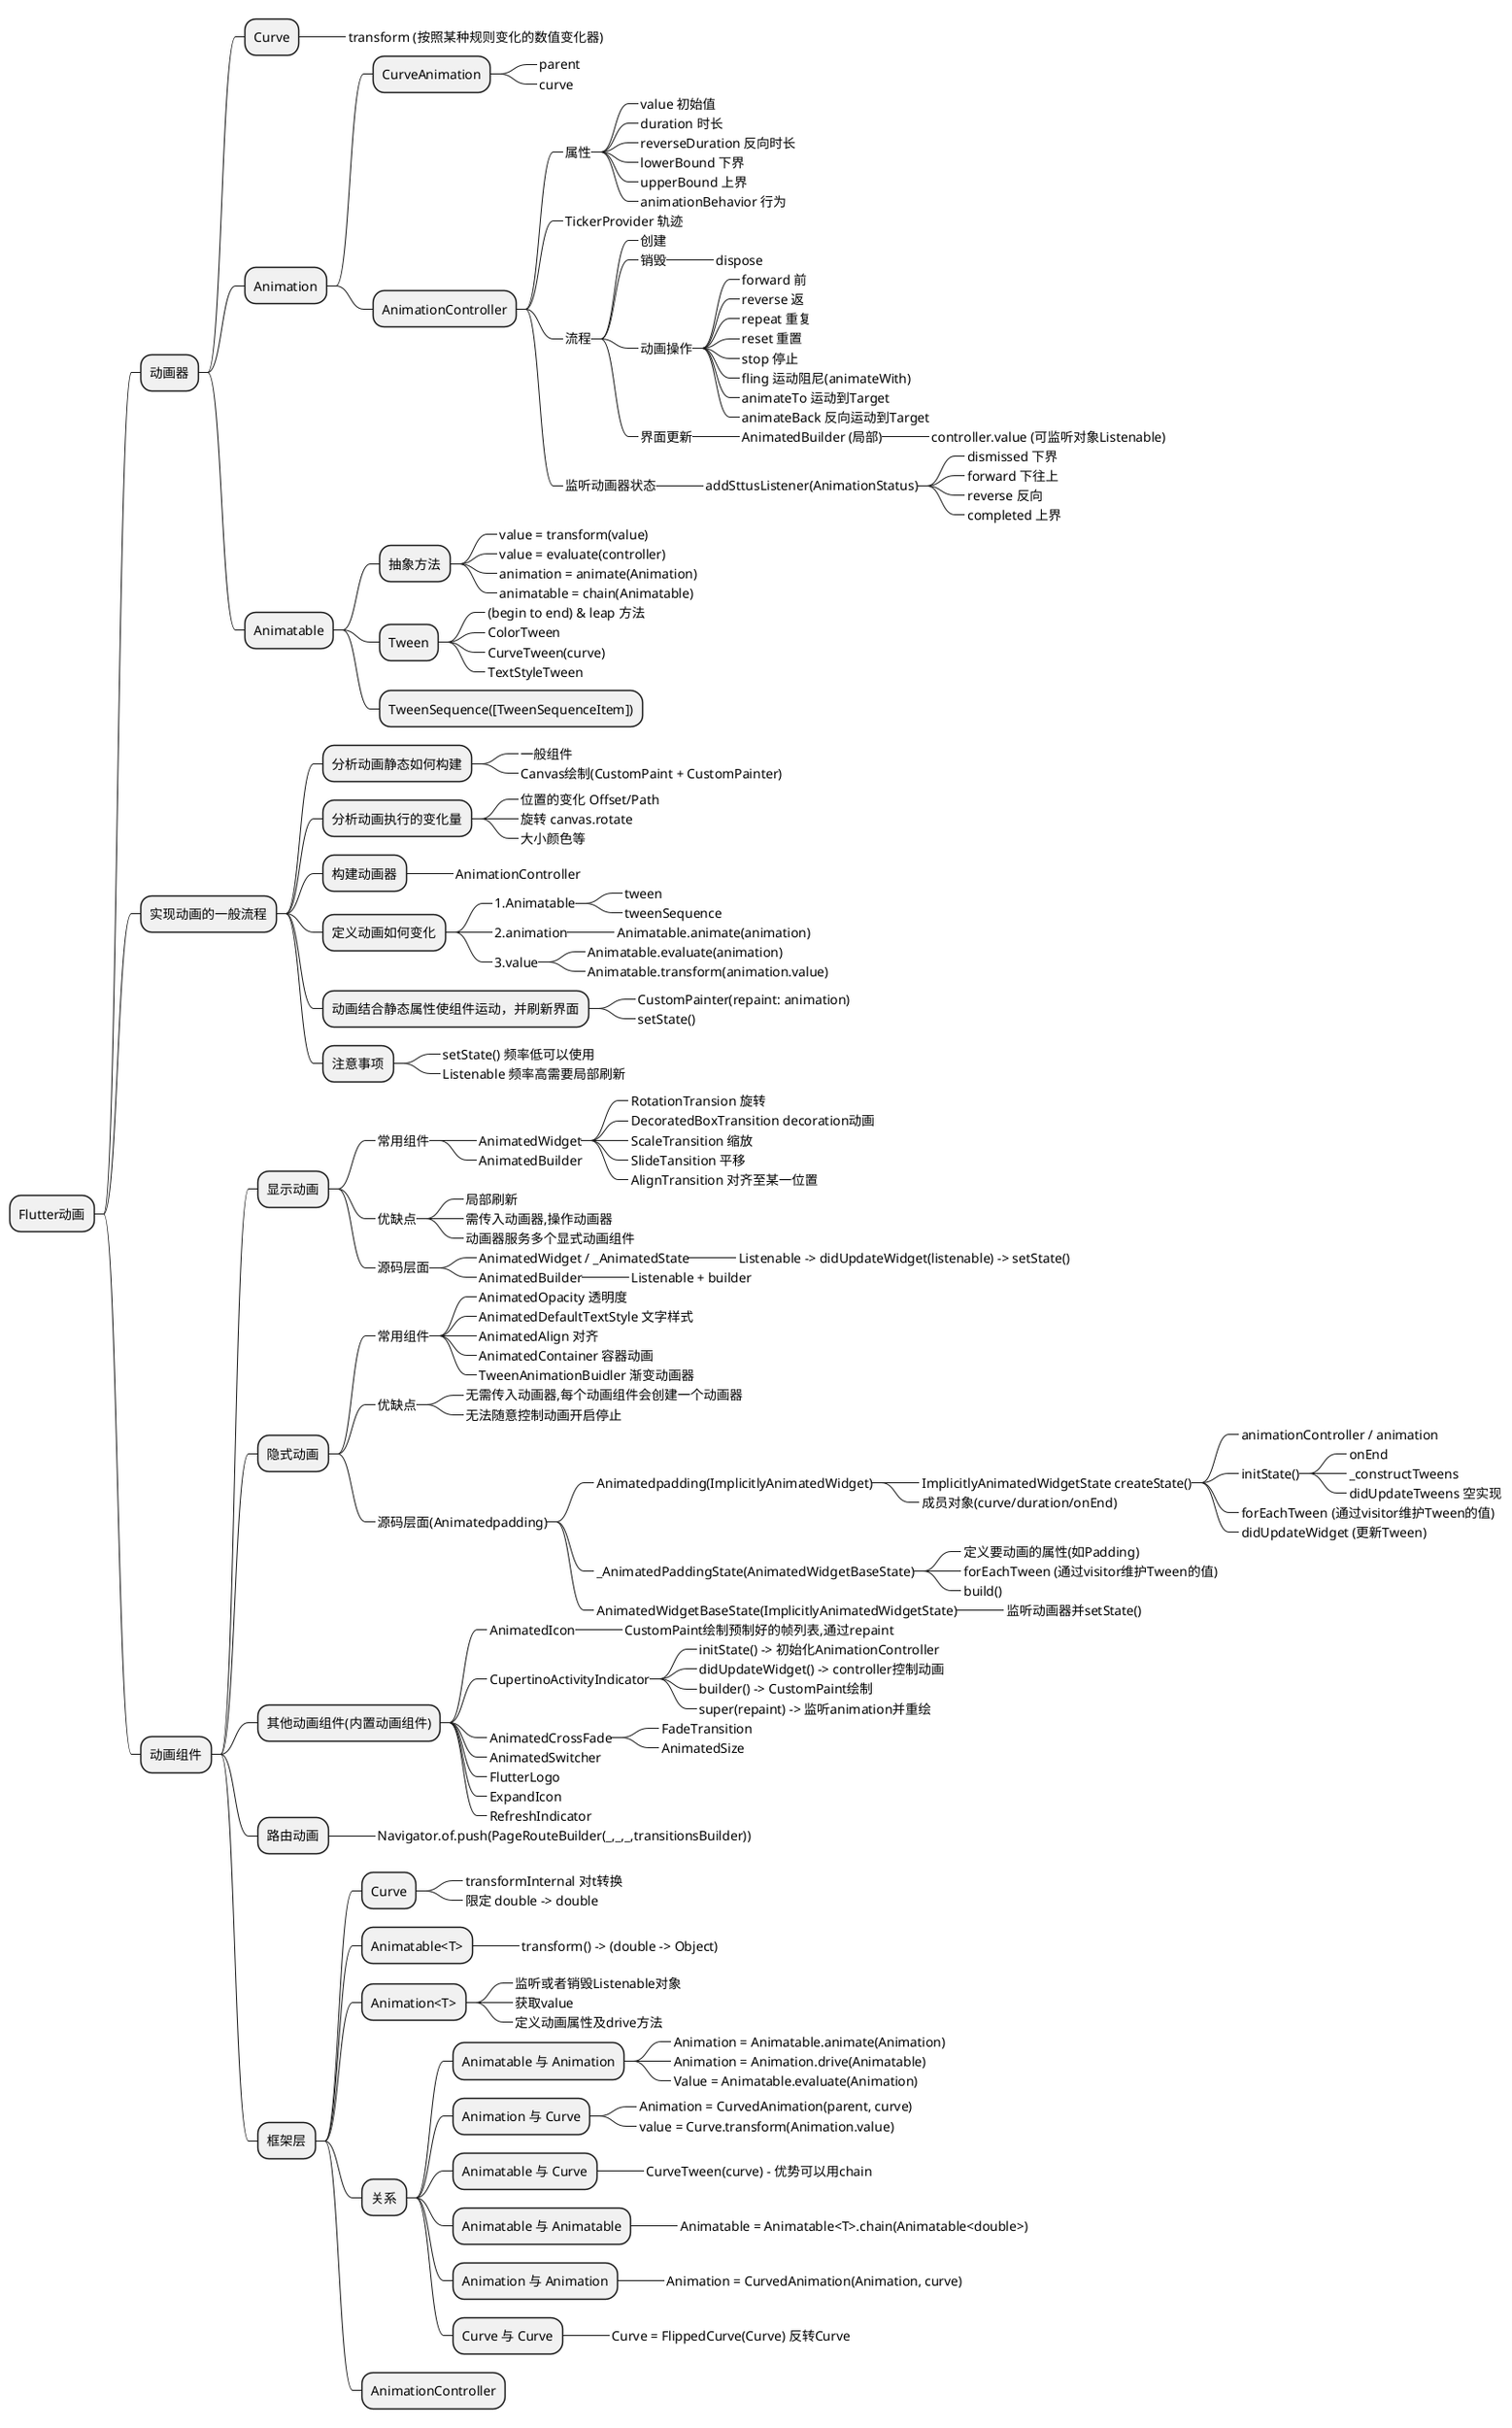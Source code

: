 @startmindmap
* Flutter动画
** 动画器
*** Curve
****_ transform (按照某种规则变化的数值变化器)
*** Animation
**** CurveAnimation
*****_ parent
*****_ curve
**** AnimationController
*****_ 属性
******_ value 初始值
******_ duration 时长
******_ reverseDuration 反向时长
******_ lowerBound 下界
******_ upperBound 上界
******_ animationBehavior 行为
*****_ TickerProvider 轨迹
*****_ 流程
******_ 创建
******_ 销毁
*******_ dispose
******_ 动画操作
*******_ forward 前
*******_ reverse 返
*******_ repeat 重复
*******_ reset 重置
*******_ stop 停止
*******_ fling 运动阻尼(animateWith)
*******_ animateTo 运动到Target
*******_ animateBack 反向运动到Target
******_ 界面更新
*******_ AnimatedBuilder (局部)
********_ controller.value (可监听对象Listenable)
*****_ 监听动画器状态
******_ addSttusListener(AnimationStatus)
*******_ dismissed 下界
*******_ forward 下往上
*******_ reverse 反向
*******_ completed 上界
*** Animatable
**** 抽象方法
*****_ value = transform(value)
*****_ value = evaluate(controller)
*****_ animation = animate(Animation)
*****_ animatable = chain(Animatable)

**** Tween
*****_ (begin to end) & leap 方法
*****_ ColorTween
*****_ CurveTween(curve)
*****_ TextStyleTween
**** TweenSequence([TweenSequenceItem])

** 实现动画的一般流程
*** 分析动画静态如何构建
****_ 一般组件
****_ Canvas绘制(CustomPaint + CustomPainter)
*** 分析动画执行的变化量
****_ 位置的变化 Offset/Path
****_ 旋转 canvas.rotate
****_ 大小颜色等
*** 构建动画器
****_ AnimationController
*** 定义动画如何变化
****_ 1.Animatable
*****_ tween
*****_ tweenSequence
****_ 2.animation
*****_ Animatable.animate(animation)
****_ 3.value
*****_ Animatable.evaluate(animation)
*****_ Animatable.transform(animation.value)
*** 动画结合静态属性使组件运动，并刷新界面
****_ CustomPainter(repaint: animation)
****_ setState()
*** 注意事项
****_ setState() 频率低可以使用
****_ Listenable 频率高需要局部刷新

** 动画组件
*** 显示动画
****_ 常用组件
*****_ AnimatedWidget
******_ RotationTransion 旋转
******_ DecoratedBoxTransition decoration动画
******_ ScaleTransition 缩放
******_ SlideTansition 平移
******_ AlignTransition 对齐至某一位置
*****_ AnimatedBuilder
****_ 优缺点
*****_ 局部刷新
*****_ 需传入动画器,操作动画器
*****_ 动画器服务多个显式动画组件
****_ 源码层面
*****_ AnimatedWidget / _AnimatedState
******_ Listenable -> didUpdateWidget(listenable) -> setState()
*****_ AnimatedBuilder
******_ Listenable + builder
*** 隐式动画
****_ 常用组件
*****_ AnimatedOpacity 透明度
*****_ AnimatedDefaultTextStyle 文字样式
*****_ AnimatedAlign 对齐
*****_ AnimatedContainer 容器动画
*****_ TweenAnimationBuidler 渐变动画器
****_ 优缺点
*****_ 无需传入动画器,每个动画组件会创建一个动画器
*****_ 无法随意控制动画开启停止
****_ 源码层面(Animatedpadding)
*****_ Animatedpadding(ImplicitlyAnimatedWidget)
******_ ImplicitlyAnimatedWidgetState createState()
*******_ animationController / animation
*******_ initState()
********_ onEnd
********_ _constructTweens
********_ didUpdateTweens 空实现
*******_ forEachTween (通过visitor维护Tween的值)
*******_ didUpdateWidget (更新Tween)
******_ 成员对象(curve/duration/onEnd)
*****_ _AnimatedPaddingState(AnimatedWidgetBaseState)
******_ 定义要动画的属性(如Padding)
******_ forEachTween (通过visitor维护Tween的值)
******_ build()
*****_ AnimatedWidgetBaseState(ImplicitlyAnimatedWidgetState)
******_ 监听动画器并setState()
*** 其他动画组件(内置动画组件)
****_ AnimatedIcon
*****_ CustomPaint绘制预制好的帧列表,通过repaint
****_ CupertinoActivityIndicator
*****_ initState() -> 初始化AnimationController
*****_ didUpdateWidget() -> controller控制动画
*****_ builder() -> CustomPaint绘制
*****_ super(repaint) -> 监听animation并重绘
****_ AnimatedCrossFade
*****_ FadeTransition
*****_ AnimatedSize
****_ AnimatedSwitcher
****_ FlutterLogo
****_ ExpandIcon
****_ RefreshIndicator
*** 路由动画
****_ Navigator.of.push(PageRouteBuilder(_,_,_,transitionsBuilder))
*** 框架层
**** Curve
*****_ transformInternal 对t转换
*****_ 限定 double -> double
**** Animatable<T>
*****_ transform() -> (double -> Object)
**** Animation<T>
*****_ 监听或者销毁Listenable对象
*****_ 获取value
*****_ 定义动画属性及drive方法
**** 关系
***** Animatable 与 Animation
******_ Animation = Animatable.animate(Animation)
******_ Animation = Animation.drive(Animatable)
******_ Value = Animatable.evaluate(Animation)
***** Animation 与 Curve
******_ Animation = CurvedAnimation(parent, curve)
******_ value = Curve.transform(Animation.value)
***** Animatable 与 Curve
******_ CurveTween(curve) - 优势可以用chain
***** Animatable 与 Animatable
******_ Animatable = Animatable<T>.chain(Animatable<double>)
***** Animation 与 Animation
******_ Animation = CurvedAnimation(Animation, curve)
***** Curve 与 Curve
******_ Curve = FlippedCurve(Curve) 反转Curve
**** AnimationController

@endmindmap

@startuml
abstract class Listenable {
    void addListenable(VoidCallback listener)
    void removeListener(VoidCallback listener)
}
note left: 注册注销对该Listenable对象的监听
abstract class ValueListenable {
    T get value
}
note left: 定义了value的返回方法
abstract class Animation #aliceblue{
    Animation drive(Animtable)
}
class AnimationController
class CurveAnimation
class AlwaysStoppedAnimation
Listenable <|-- Animation
Listenable <|-- ValueListenable
ValueListenable <|.. Animation
Animation <|-- AnimationController
Animation <|-- CurveAnimation
Animation <|-- AlwaysStoppedAnimation

abstract class Animatable #aliceblue{
    T transform(double t)
    T evaluate(animation)
    Animation<T> animate(Animation<double> parent)
    Animation<T> chain(Animation<double> parent)
}
note right: double -> Object
class TweenSequence
class Tween
class CurveTween
class ColorTween
class XTween
Animatable <|-- TweenSequence
Animatable <|-- Tween
Animatable <|-- CurveTween
Tween <|-- ColorTween
Tween <|-- XTween

abstract class ParametricCurve {
    T transform()
    T transformInternal()
}
abstract class Curve #aliceblue{
    T transform()
    Curve flipped()
}
note right: double -> double
class Cubic
class XCurve
ParametricCurve <|-- Curve
Curve <|-- Cubic
Curve <|-- XCurve

Curve -[thickness=4]- Animatable
Curve -[thickness=4]- Animation
Animatable -[thickness=4]- Animation
@enduml